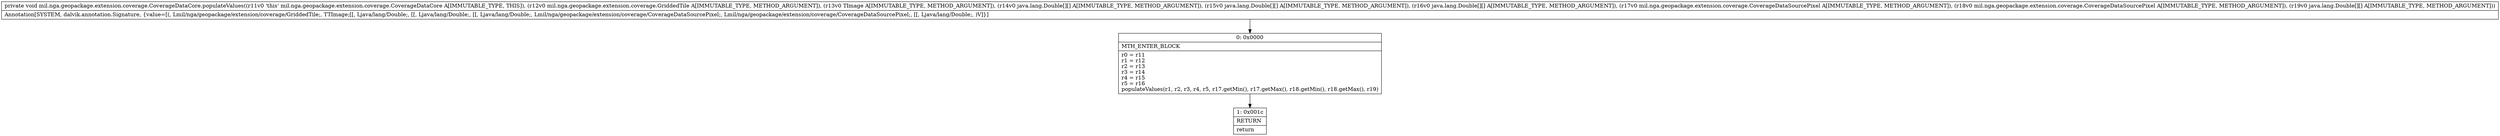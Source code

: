 digraph "CFG formil.nga.geopackage.extension.coverage.CoverageDataCore.populateValues(Lmil\/nga\/geopackage\/extension\/coverage\/GriddedTile;Lmil\/nga\/geopackage\/extension\/coverage\/CoverageDataImage;[[Ljava\/lang\/Double;[[Ljava\/lang\/Double;[[Ljava\/lang\/Double;Lmil\/nga\/geopackage\/extension\/coverage\/CoverageDataSourcePixel;Lmil\/nga\/geopackage\/extension\/coverage\/CoverageDataSourcePixel;[[Ljava\/lang\/Double;)V" {
Node_0 [shape=record,label="{0\:\ 0x0000|MTH_ENTER_BLOCK\l|r0 = r11\lr1 = r12\lr2 = r13\lr3 = r14\lr4 = r15\lr5 = r16\lpopulateValues(r1, r2, r3, r4, r5, r17.getMin(), r17.getMax(), r18.getMin(), r18.getMax(), r19)\l}"];
Node_1 [shape=record,label="{1\:\ 0x001c|RETURN\l|return\l}"];
MethodNode[shape=record,label="{private void mil.nga.geopackage.extension.coverage.CoverageDataCore.populateValues((r11v0 'this' mil.nga.geopackage.extension.coverage.CoverageDataCore A[IMMUTABLE_TYPE, THIS]), (r12v0 mil.nga.geopackage.extension.coverage.GriddedTile A[IMMUTABLE_TYPE, METHOD_ARGUMENT]), (r13v0 TImage A[IMMUTABLE_TYPE, METHOD_ARGUMENT]), (r14v0 java.lang.Double[][] A[IMMUTABLE_TYPE, METHOD_ARGUMENT]), (r15v0 java.lang.Double[][] A[IMMUTABLE_TYPE, METHOD_ARGUMENT]), (r16v0 java.lang.Double[][] A[IMMUTABLE_TYPE, METHOD_ARGUMENT]), (r17v0 mil.nga.geopackage.extension.coverage.CoverageDataSourcePixel A[IMMUTABLE_TYPE, METHOD_ARGUMENT]), (r18v0 mil.nga.geopackage.extension.coverage.CoverageDataSourcePixel A[IMMUTABLE_TYPE, METHOD_ARGUMENT]), (r19v0 java.lang.Double[][] A[IMMUTABLE_TYPE, METHOD_ARGUMENT]))  | Annotation[SYSTEM, dalvik.annotation.Signature, \{value=[(, Lmil\/nga\/geopackage\/extension\/coverage\/GriddedTile;, TTImage;[[, Ljava\/lang\/Double;, [[, Ljava\/lang\/Double;, [[, Ljava\/lang\/Double;, Lmil\/nga\/geopackage\/extension\/coverage\/CoverageDataSourcePixel;, Lmil\/nga\/geopackage\/extension\/coverage\/CoverageDataSourcePixel;, [[, Ljava\/lang\/Double;, )V]\}]\l}"];
MethodNode -> Node_0;
Node_0 -> Node_1;
}

